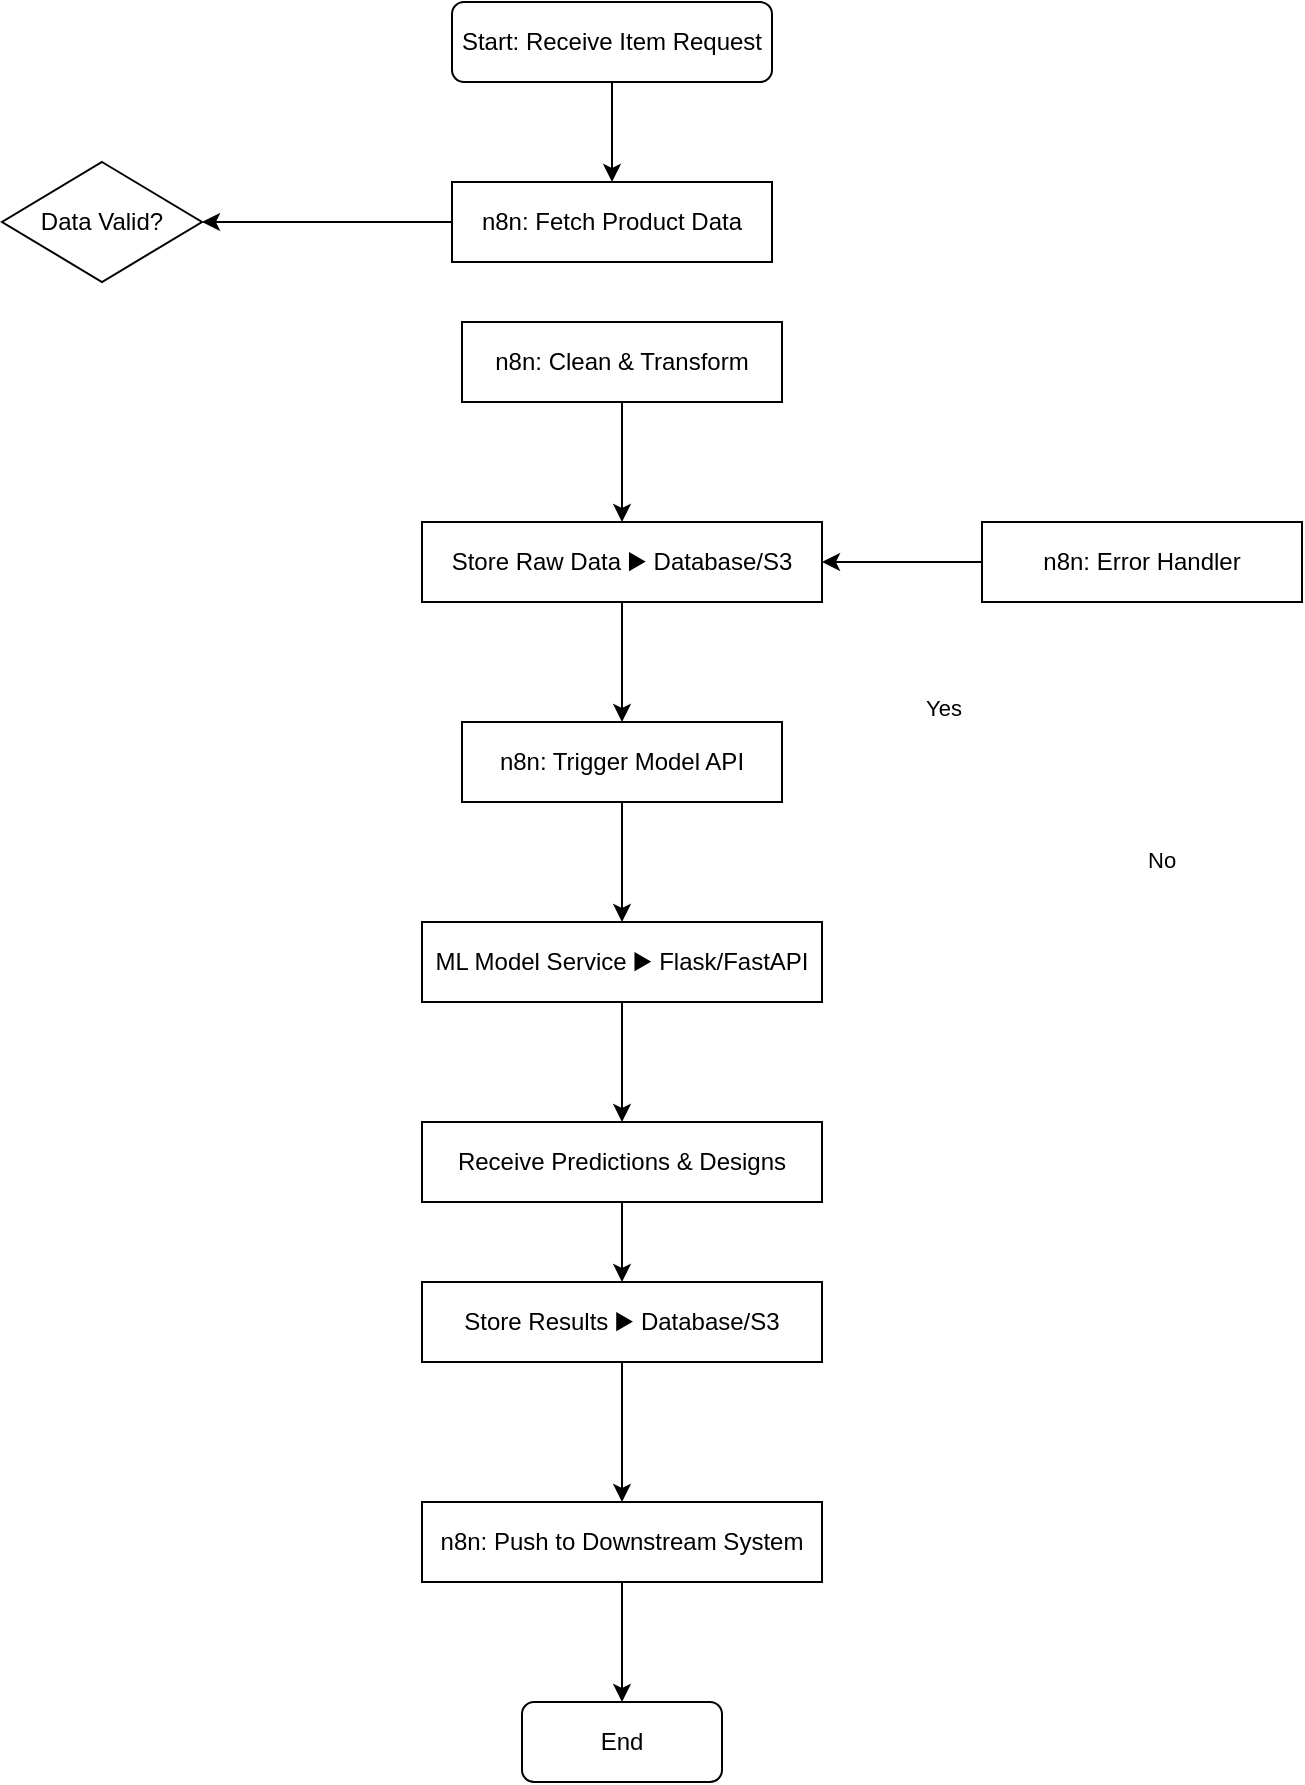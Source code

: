 <mxfile version="27.0.6">
  <diagram name="Page-1" id="dWgj6Q38WshTnXw9nB4R">
    <mxGraphModel dx="1213" dy="730" grid="1" gridSize="10" guides="1" tooltips="1" connect="1" arrows="1" fold="1" page="1" pageScale="1" pageWidth="850" pageHeight="1100" math="0" shadow="0">
      <root>
        <mxCell id="0" />
        <mxCell id="1" parent="0" />
        <mxCell id="4dmVSfjJL3BoZpYJXKP5-1" value="Start: Receive Item Request" style="rounded=1;whiteSpace=wrap;html=1;" vertex="1" parent="1">
          <mxGeometry x="345" y="10" width="160" height="40" as="geometry" />
        </mxCell>
        <mxCell id="4dmVSfjJL3BoZpYJXKP5-2" value="n8n: Fetch Product Data" style="whiteSpace=wrap;html=1;" vertex="1" parent="1">
          <mxGeometry x="345" y="100" width="160" height="40" as="geometry" />
        </mxCell>
        <mxCell id="4dmVSfjJL3BoZpYJXKP5-3" value="Data Valid?" style="rhombus;whiteSpace=wrap;html=1;" vertex="1" parent="1">
          <mxGeometry x="120" y="90" width="100" height="60" as="geometry" />
        </mxCell>
        <mxCell id="4dmVSfjJL3BoZpYJXKP5-5" value="n8n: Error Handler" style="whiteSpace=wrap;html=1;" vertex="1" parent="1">
          <mxGeometry x="610" y="270" width="160" height="40" as="geometry" />
        </mxCell>
        <mxCell id="4dmVSfjJL3BoZpYJXKP5-6" value="Store Raw Data ▶️ Database/S3" style="whiteSpace=wrap;html=1;" vertex="1" parent="1">
          <mxGeometry x="330" y="270" width="200" height="40" as="geometry" />
        </mxCell>
        <mxCell id="4dmVSfjJL3BoZpYJXKP5-7" value="n8n: Trigger Model API" style="whiteSpace=wrap;html=1;" vertex="1" parent="1">
          <mxGeometry x="350" y="370" width="160" height="40" as="geometry" />
        </mxCell>
        <mxCell id="4dmVSfjJL3BoZpYJXKP5-8" value="ML Model Service ▶️ Flask/FastAPI" style="whiteSpace=wrap;html=1;" vertex="1" parent="1">
          <mxGeometry x="330" y="470" width="200" height="40" as="geometry" />
        </mxCell>
        <mxCell id="4dmVSfjJL3BoZpYJXKP5-9" value="Receive Predictions &amp; Designs" style="whiteSpace=wrap;html=1;" vertex="1" parent="1">
          <mxGeometry x="330" y="570" width="200" height="40" as="geometry" />
        </mxCell>
        <mxCell id="4dmVSfjJL3BoZpYJXKP5-10" value="Store Results ▶️ Database/S3" style="whiteSpace=wrap;html=1;" vertex="1" parent="1">
          <mxGeometry x="330" y="650" width="200" height="40" as="geometry" />
        </mxCell>
        <mxCell id="4dmVSfjJL3BoZpYJXKP5-11" value="n8n: Push to Downstream System" style="whiteSpace=wrap;html=1;" vertex="1" parent="1">
          <mxGeometry x="330" y="760" width="200" height="40" as="geometry" />
        </mxCell>
        <mxCell id="4dmVSfjJL3BoZpYJXKP5-12" value="End" style="rounded=1;whiteSpace=wrap;html=1;" vertex="1" parent="1">
          <mxGeometry x="380" y="860" width="100" height="40" as="geometry" />
        </mxCell>
        <mxCell id="4dmVSfjJL3BoZpYJXKP5-13" style="edgeStyle=orthogonalEdgeStyle;rounded=0;html=1;" edge="1" parent="1" source="4dmVSfjJL3BoZpYJXKP5-1" target="4dmVSfjJL3BoZpYJXKP5-2">
          <mxGeometry relative="1" as="geometry" />
        </mxCell>
        <mxCell id="4dmVSfjJL3BoZpYJXKP5-14" style="edgeStyle=orthogonalEdgeStyle;rounded=0;html=1;" edge="1" parent="1" source="4dmVSfjJL3BoZpYJXKP5-2" target="4dmVSfjJL3BoZpYJXKP5-3">
          <mxGeometry relative="1" as="geometry" />
        </mxCell>
        <mxCell id="4dmVSfjJL3BoZpYJXKP5-15" value="Yes" style="edgeLabel;html=1;" edge="1" parent="1" source="4dmVSfjJL3BoZpYJXKP5-3" target="4dmVSfjJL3BoZpYJXKP5-4">
          <mxGeometry x="1" y="-288" relative="1" as="geometry">
            <mxPoint x="299" y="-98" as="offset" />
          </mxGeometry>
        </mxCell>
        <mxCell id="4dmVSfjJL3BoZpYJXKP5-16" value="No" style="edgeLabel;html=1;" edge="1" parent="1" source="4dmVSfjJL3BoZpYJXKP5-4" target="4dmVSfjJL3BoZpYJXKP5-5">
          <mxGeometry x="1" y="-155" relative="1" as="geometry">
            <mxPoint x="109" y="11" as="offset" />
          </mxGeometry>
        </mxCell>
        <mxCell id="4dmVSfjJL3BoZpYJXKP5-17" style="edgeStyle=orthogonalEdgeStyle;rounded=0;html=1;" edge="1" parent="1" source="4dmVSfjJL3BoZpYJXKP5-4" target="4dmVSfjJL3BoZpYJXKP5-6">
          <mxGeometry relative="1" as="geometry" />
        </mxCell>
        <mxCell id="4dmVSfjJL3BoZpYJXKP5-18" style="edgeStyle=orthogonalEdgeStyle;rounded=0;html=1;" edge="1" parent="1" source="4dmVSfjJL3BoZpYJXKP5-5" target="4dmVSfjJL3BoZpYJXKP5-6">
          <mxGeometry relative="1" as="geometry" />
        </mxCell>
        <mxCell id="4dmVSfjJL3BoZpYJXKP5-19" style="edgeStyle=orthogonalEdgeStyle;rounded=0;html=1;" edge="1" parent="1" source="4dmVSfjJL3BoZpYJXKP5-6" target="4dmVSfjJL3BoZpYJXKP5-7">
          <mxGeometry relative="1" as="geometry" />
        </mxCell>
        <mxCell id="4dmVSfjJL3BoZpYJXKP5-20" style="edgeStyle=orthogonalEdgeStyle;rounded=0;html=1;" edge="1" parent="1" source="4dmVSfjJL3BoZpYJXKP5-7" target="4dmVSfjJL3BoZpYJXKP5-8">
          <mxGeometry relative="1" as="geometry" />
        </mxCell>
        <mxCell id="4dmVSfjJL3BoZpYJXKP5-21" style="edgeStyle=orthogonalEdgeStyle;rounded=0;html=1;" edge="1" parent="1" source="4dmVSfjJL3BoZpYJXKP5-8" target="4dmVSfjJL3BoZpYJXKP5-9">
          <mxGeometry relative="1" as="geometry" />
        </mxCell>
        <mxCell id="4dmVSfjJL3BoZpYJXKP5-22" style="edgeStyle=orthogonalEdgeStyle;rounded=0;html=1;" edge="1" parent="1" source="4dmVSfjJL3BoZpYJXKP5-9" target="4dmVSfjJL3BoZpYJXKP5-10">
          <mxGeometry relative="1" as="geometry" />
        </mxCell>
        <mxCell id="4dmVSfjJL3BoZpYJXKP5-23" style="edgeStyle=orthogonalEdgeStyle;rounded=0;html=1;" edge="1" parent="1" source="4dmVSfjJL3BoZpYJXKP5-10" target="4dmVSfjJL3BoZpYJXKP5-11">
          <mxGeometry relative="1" as="geometry" />
        </mxCell>
        <mxCell id="4dmVSfjJL3BoZpYJXKP5-24" style="edgeStyle=orthogonalEdgeStyle;rounded=0;html=1;" edge="1" parent="1" source="4dmVSfjJL3BoZpYJXKP5-11" target="4dmVSfjJL3BoZpYJXKP5-12">
          <mxGeometry relative="1" as="geometry" />
        </mxCell>
        <mxCell id="4dmVSfjJL3BoZpYJXKP5-25" value="" style="edgeLabel;html=1;" edge="1" parent="1" source="4dmVSfjJL3BoZpYJXKP5-3" target="4dmVSfjJL3BoZpYJXKP5-4">
          <mxGeometry relative="1" as="geometry">
            <mxPoint y="200" as="offset" />
            <mxPoint x="199" y="133" as="sourcePoint" />
            <mxPoint x="485" y="260" as="targetPoint" />
          </mxGeometry>
        </mxCell>
        <mxCell id="4dmVSfjJL3BoZpYJXKP5-4" value="n8n: Clean &amp; Transform" style="whiteSpace=wrap;html=1;" vertex="1" parent="1">
          <mxGeometry x="350" y="170" width="160" height="40" as="geometry" />
        </mxCell>
      </root>
    </mxGraphModel>
  </diagram>
</mxfile>
